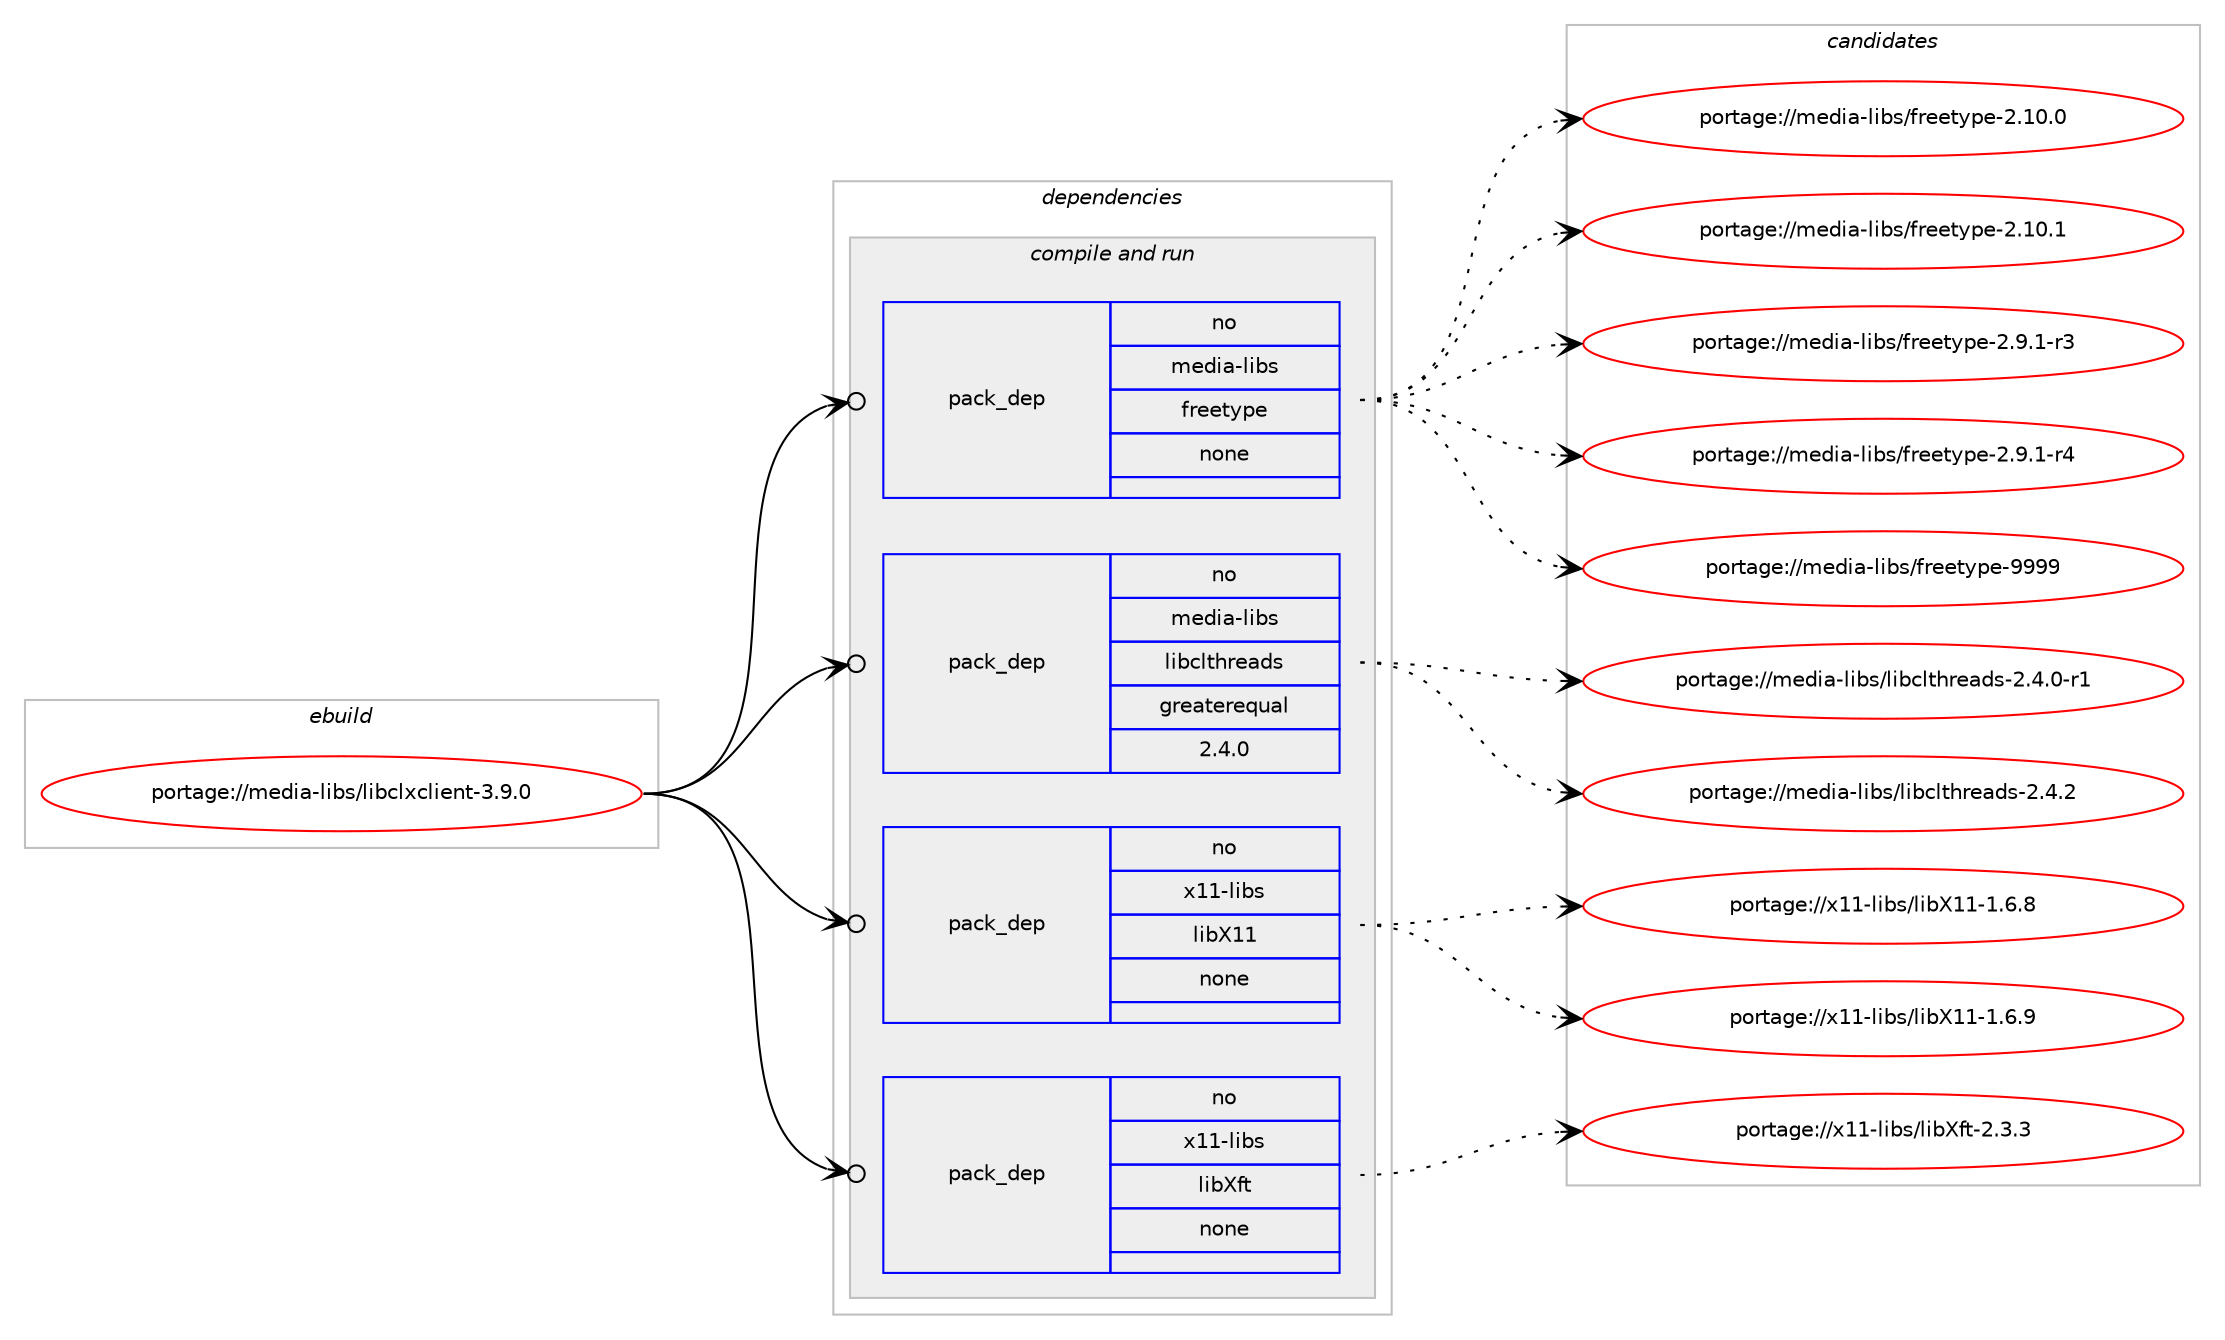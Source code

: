 digraph prolog {

# *************
# Graph options
# *************

newrank=true;
concentrate=true;
compound=true;
graph [rankdir=LR,fontname=Helvetica,fontsize=10,ranksep=1.5];#, ranksep=2.5, nodesep=0.2];
edge  [arrowhead=vee];
node  [fontname=Helvetica,fontsize=10];

# **********
# The ebuild
# **********

subgraph cluster_leftcol {
color=gray;
rank=same;
label=<<i>ebuild</i>>;
id [label="portage://media-libs/libclxclient-3.9.0", color=red, width=4, href="../media-libs/libclxclient-3.9.0.svg"];
}

# ****************
# The dependencies
# ****************

subgraph cluster_midcol {
color=gray;
label=<<i>dependencies</i>>;
subgraph cluster_compile {
fillcolor="#eeeeee";
style=filled;
label=<<i>compile</i>>;
}
subgraph cluster_compileandrun {
fillcolor="#eeeeee";
style=filled;
label=<<i>compile and run</i>>;
subgraph pack234969 {
dependency320076 [label=<<TABLE BORDER="0" CELLBORDER="1" CELLSPACING="0" CELLPADDING="4" WIDTH="220"><TR><TD ROWSPAN="6" CELLPADDING="30">pack_dep</TD></TR><TR><TD WIDTH="110">no</TD></TR><TR><TD>media-libs</TD></TR><TR><TD>freetype</TD></TR><TR><TD>none</TD></TR><TR><TD></TD></TR></TABLE>>, shape=none, color=blue];
}
id:e -> dependency320076:w [weight=20,style="solid",arrowhead="odotvee"];
subgraph pack234970 {
dependency320077 [label=<<TABLE BORDER="0" CELLBORDER="1" CELLSPACING="0" CELLPADDING="4" WIDTH="220"><TR><TD ROWSPAN="6" CELLPADDING="30">pack_dep</TD></TR><TR><TD WIDTH="110">no</TD></TR><TR><TD>media-libs</TD></TR><TR><TD>libclthreads</TD></TR><TR><TD>greaterequal</TD></TR><TR><TD>2.4.0</TD></TR></TABLE>>, shape=none, color=blue];
}
id:e -> dependency320077:w [weight=20,style="solid",arrowhead="odotvee"];
subgraph pack234971 {
dependency320078 [label=<<TABLE BORDER="0" CELLBORDER="1" CELLSPACING="0" CELLPADDING="4" WIDTH="220"><TR><TD ROWSPAN="6" CELLPADDING="30">pack_dep</TD></TR><TR><TD WIDTH="110">no</TD></TR><TR><TD>x11-libs</TD></TR><TR><TD>libX11</TD></TR><TR><TD>none</TD></TR><TR><TD></TD></TR></TABLE>>, shape=none, color=blue];
}
id:e -> dependency320078:w [weight=20,style="solid",arrowhead="odotvee"];
subgraph pack234972 {
dependency320079 [label=<<TABLE BORDER="0" CELLBORDER="1" CELLSPACING="0" CELLPADDING="4" WIDTH="220"><TR><TD ROWSPAN="6" CELLPADDING="30">pack_dep</TD></TR><TR><TD WIDTH="110">no</TD></TR><TR><TD>x11-libs</TD></TR><TR><TD>libXft</TD></TR><TR><TD>none</TD></TR><TR><TD></TD></TR></TABLE>>, shape=none, color=blue];
}
id:e -> dependency320079:w [weight=20,style="solid",arrowhead="odotvee"];
}
subgraph cluster_run {
fillcolor="#eeeeee";
style=filled;
label=<<i>run</i>>;
}
}

# **************
# The candidates
# **************

subgraph cluster_choices {
rank=same;
color=gray;
label=<<i>candidates</i>>;

subgraph choice234969 {
color=black;
nodesep=1;
choiceportage1091011001059745108105981154710211410110111612111210145504649484648 [label="portage://media-libs/freetype-2.10.0", color=red, width=4,href="../media-libs/freetype-2.10.0.svg"];
choiceportage1091011001059745108105981154710211410110111612111210145504649484649 [label="portage://media-libs/freetype-2.10.1", color=red, width=4,href="../media-libs/freetype-2.10.1.svg"];
choiceportage109101100105974510810598115471021141011011161211121014550465746494511451 [label="portage://media-libs/freetype-2.9.1-r3", color=red, width=4,href="../media-libs/freetype-2.9.1-r3.svg"];
choiceportage109101100105974510810598115471021141011011161211121014550465746494511452 [label="portage://media-libs/freetype-2.9.1-r4", color=red, width=4,href="../media-libs/freetype-2.9.1-r4.svg"];
choiceportage109101100105974510810598115471021141011011161211121014557575757 [label="portage://media-libs/freetype-9999", color=red, width=4,href="../media-libs/freetype-9999.svg"];
dependency320076:e -> choiceportage1091011001059745108105981154710211410110111612111210145504649484648:w [style=dotted,weight="100"];
dependency320076:e -> choiceportage1091011001059745108105981154710211410110111612111210145504649484649:w [style=dotted,weight="100"];
dependency320076:e -> choiceportage109101100105974510810598115471021141011011161211121014550465746494511451:w [style=dotted,weight="100"];
dependency320076:e -> choiceportage109101100105974510810598115471021141011011161211121014550465746494511452:w [style=dotted,weight="100"];
dependency320076:e -> choiceportage109101100105974510810598115471021141011011161211121014557575757:w [style=dotted,weight="100"];
}
subgraph choice234970 {
color=black;
nodesep=1;
choiceportage109101100105974510810598115471081059899108116104114101971001154550465246484511449 [label="portage://media-libs/libclthreads-2.4.0-r1", color=red, width=4,href="../media-libs/libclthreads-2.4.0-r1.svg"];
choiceportage10910110010597451081059811547108105989910811610411410197100115455046524650 [label="portage://media-libs/libclthreads-2.4.2", color=red, width=4,href="../media-libs/libclthreads-2.4.2.svg"];
dependency320077:e -> choiceportage109101100105974510810598115471081059899108116104114101971001154550465246484511449:w [style=dotted,weight="100"];
dependency320077:e -> choiceportage10910110010597451081059811547108105989910811610411410197100115455046524650:w [style=dotted,weight="100"];
}
subgraph choice234971 {
color=black;
nodesep=1;
choiceportage120494945108105981154710810598884949454946544656 [label="portage://x11-libs/libX11-1.6.8", color=red, width=4,href="../x11-libs/libX11-1.6.8.svg"];
choiceportage120494945108105981154710810598884949454946544657 [label="portage://x11-libs/libX11-1.6.9", color=red, width=4,href="../x11-libs/libX11-1.6.9.svg"];
dependency320078:e -> choiceportage120494945108105981154710810598884949454946544656:w [style=dotted,weight="100"];
dependency320078:e -> choiceportage120494945108105981154710810598884949454946544657:w [style=dotted,weight="100"];
}
subgraph choice234972 {
color=black;
nodesep=1;
choiceportage12049494510810598115471081059888102116455046514651 [label="portage://x11-libs/libXft-2.3.3", color=red, width=4,href="../x11-libs/libXft-2.3.3.svg"];
dependency320079:e -> choiceportage12049494510810598115471081059888102116455046514651:w [style=dotted,weight="100"];
}
}

}
